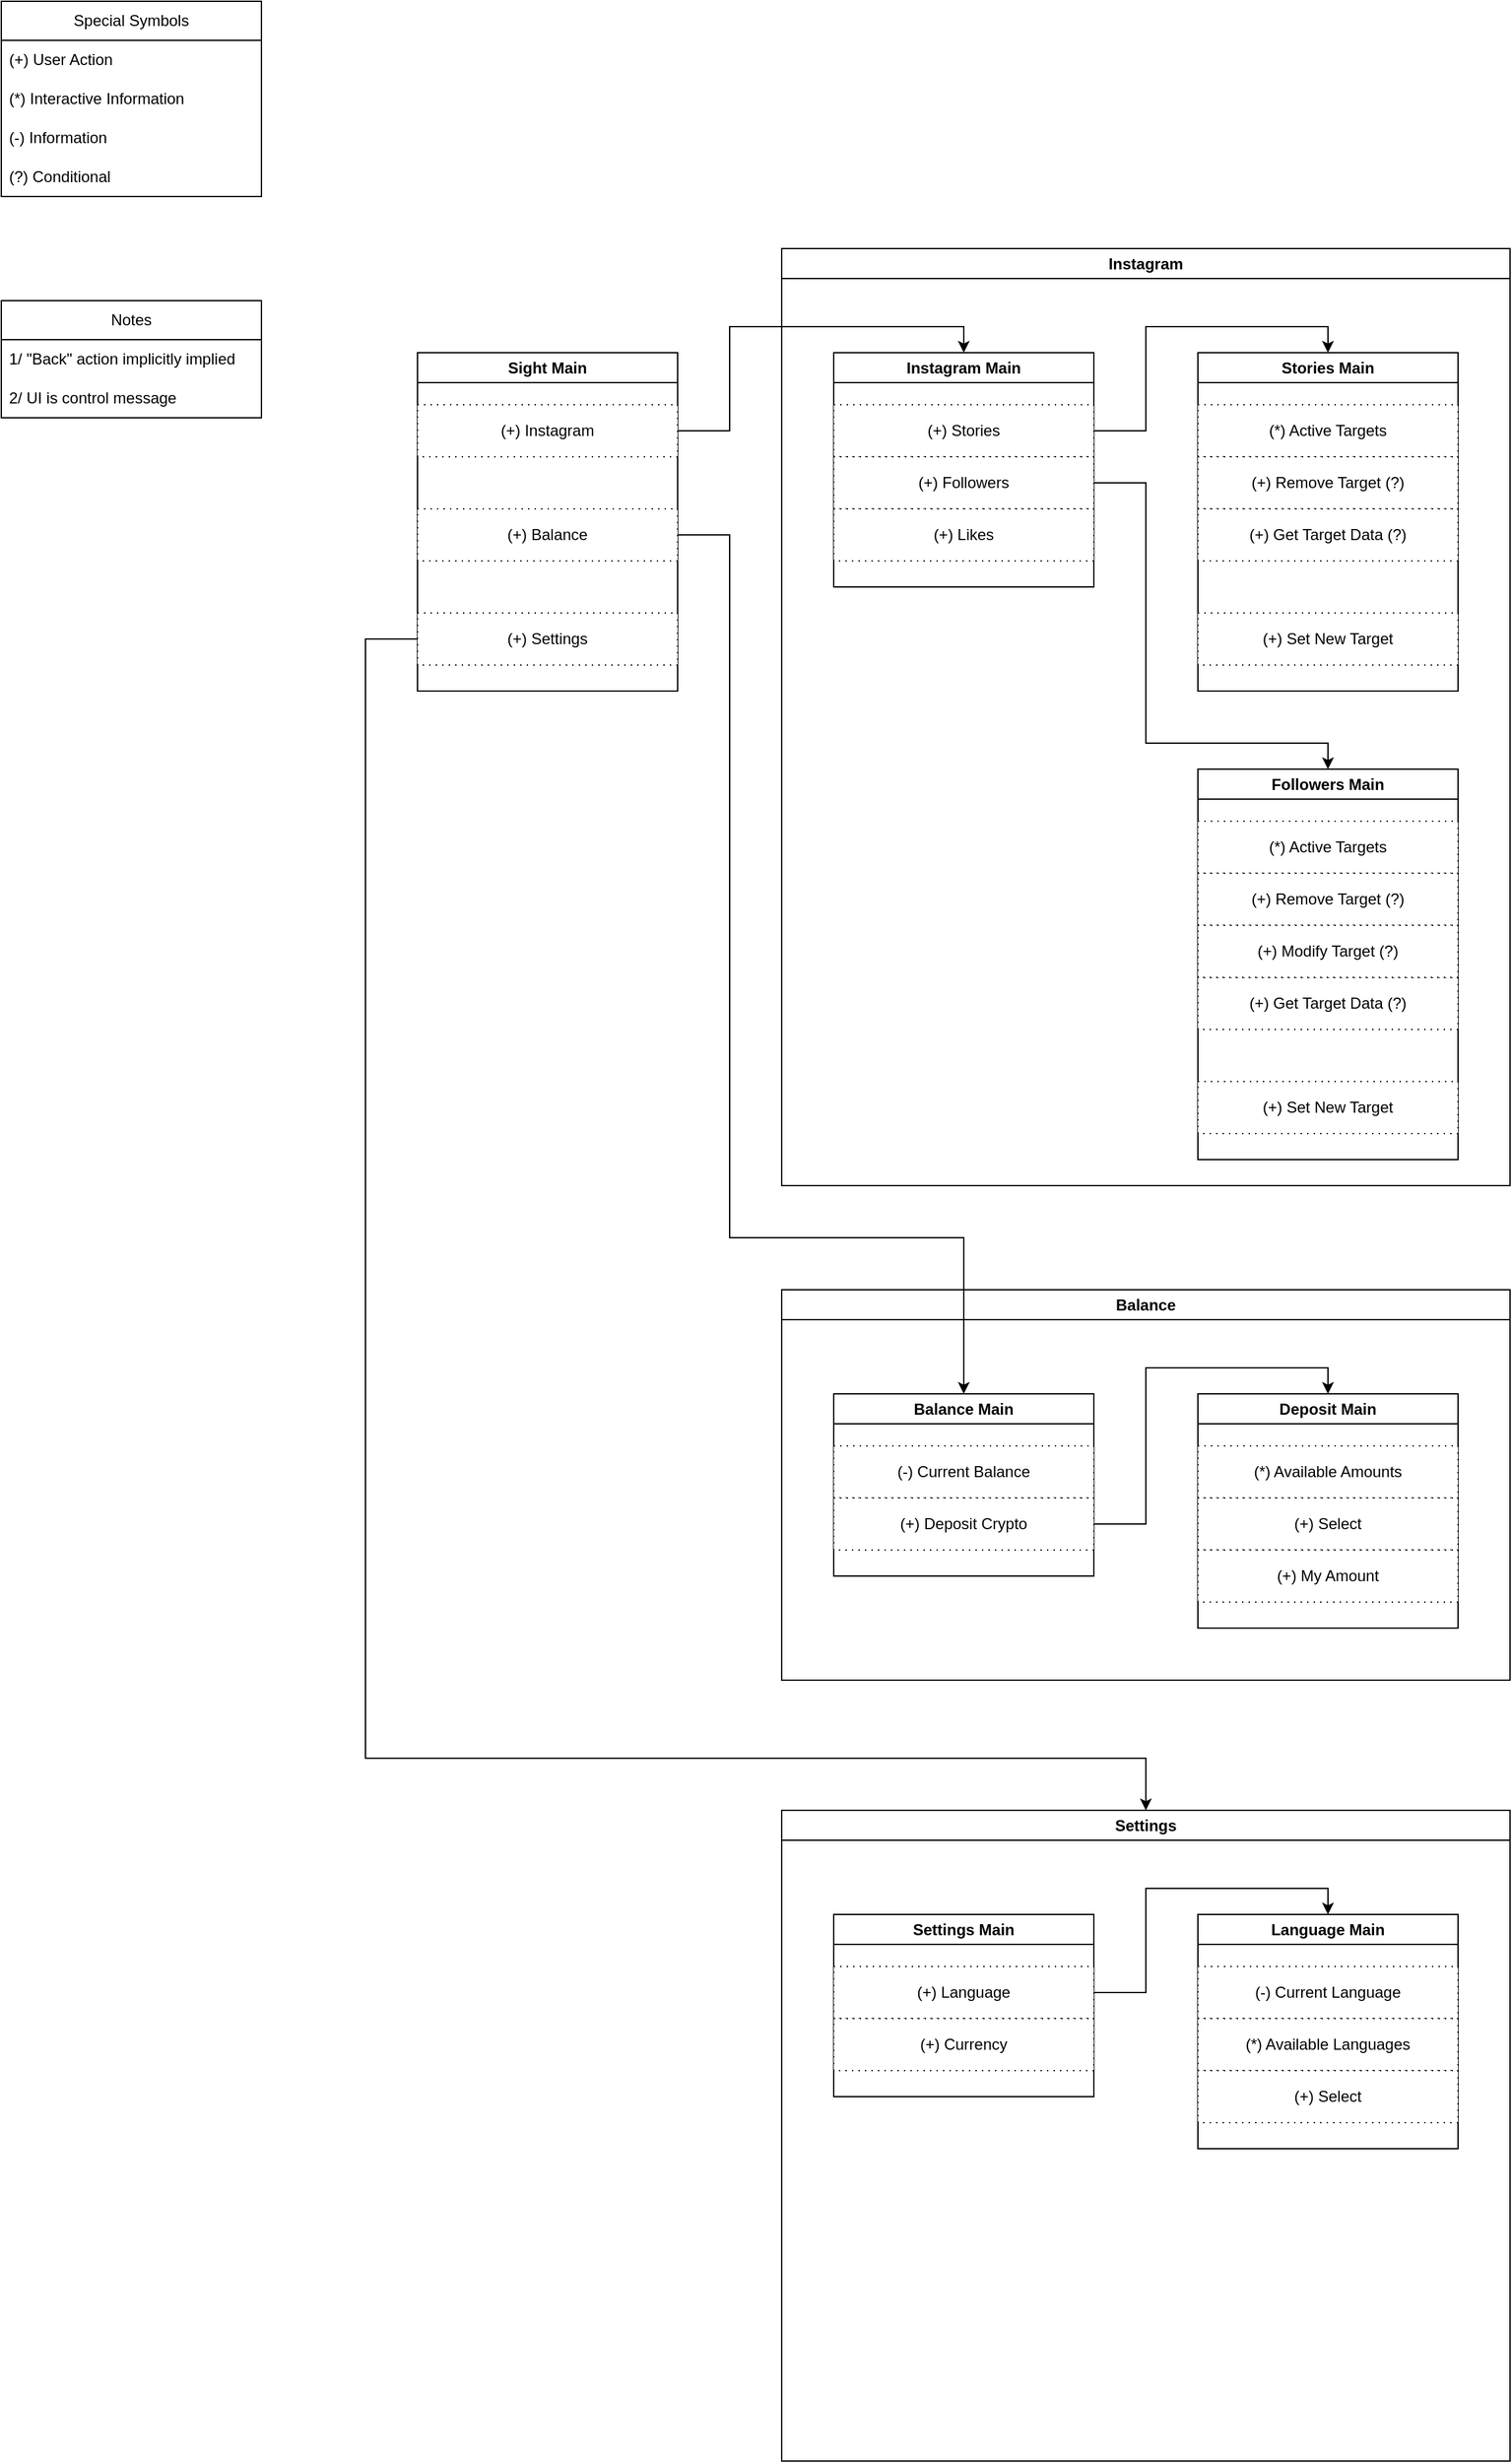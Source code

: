 <mxfile version="21.5.0" type="device">
  <diagram name="Page-1" id="GgluT5hukFRkSTczRPJE">
    <mxGraphModel dx="2284" dy="1889" grid="1" gridSize="10" guides="1" tooltips="1" connect="1" arrows="1" fold="1" page="1" pageScale="1" pageWidth="850" pageHeight="1100" math="0" shadow="0">
      <root>
        <mxCell id="0" />
        <mxCell id="1" parent="0" />
        <mxCell id="gRQpekta20tD_tD0a07y-1" value="Sight Main" style="swimlane;whiteSpace=wrap;html=1;" parent="1" vertex="1">
          <mxGeometry x="80" y="80" width="200" height="260" as="geometry" />
        </mxCell>
        <mxCell id="gRQpekta20tD_tD0a07y-2" value="(+) Instagram" style="rounded=0;whiteSpace=wrap;html=1;dashed=1;strokeColor=default;dashPattern=1 4;" parent="gRQpekta20tD_tD0a07y-1" vertex="1">
          <mxGeometry y="40" width="200" height="40" as="geometry" />
        </mxCell>
        <mxCell id="gRQpekta20tD_tD0a07y-3" value="(+) Balance" style="rounded=0;whiteSpace=wrap;html=1;dashed=1;strokeColor=default;dashPattern=1 4;" parent="gRQpekta20tD_tD0a07y-1" vertex="1">
          <mxGeometry y="120" width="200" height="40" as="geometry" />
        </mxCell>
        <mxCell id="gRQpekta20tD_tD0a07y-4" value="(+) Settings" style="rounded=0;whiteSpace=wrap;html=1;dashed=1;strokeColor=default;dashPattern=1 4;" parent="gRQpekta20tD_tD0a07y-1" vertex="1">
          <mxGeometry y="200" width="200" height="40" as="geometry" />
        </mxCell>
        <mxCell id="gRQpekta20tD_tD0a07y-9" style="edgeStyle=orthogonalEdgeStyle;rounded=0;orthogonalLoop=1;jettySize=auto;html=1;exitX=1;exitY=0.5;exitDx=0;exitDy=0;entryX=0.5;entryY=0;entryDx=0;entryDy=0;" parent="1" source="gRQpekta20tD_tD0a07y-2" target="gRQpekta20tD_tD0a07y-5" edge="1">
          <mxGeometry relative="1" as="geometry">
            <Array as="points">
              <mxPoint x="320" y="140" />
              <mxPoint x="320" y="60" />
              <mxPoint x="500" y="60" />
            </Array>
          </mxGeometry>
        </mxCell>
        <mxCell id="gRQpekta20tD_tD0a07y-14" value="Instagram" style="swimlane;whiteSpace=wrap;html=1;" parent="1" vertex="1">
          <mxGeometry x="360" width="560" height="720" as="geometry">
            <mxRectangle x="360" width="100" height="30" as="alternateBounds" />
          </mxGeometry>
        </mxCell>
        <mxCell id="gRQpekta20tD_tD0a07y-5" value="Instagram Main" style="swimlane;whiteSpace=wrap;html=1;" parent="gRQpekta20tD_tD0a07y-14" vertex="1">
          <mxGeometry x="40" y="80" width="200" height="180" as="geometry" />
        </mxCell>
        <mxCell id="gRQpekta20tD_tD0a07y-6" value="(+) Stories" style="rounded=0;whiteSpace=wrap;html=1;dashed=1;strokeColor=default;dashPattern=1 4;" parent="gRQpekta20tD_tD0a07y-5" vertex="1">
          <mxGeometry y="40" width="200" height="40" as="geometry" />
        </mxCell>
        <mxCell id="gRQpekta20tD_tD0a07y-7" value="(+) Followers" style="rounded=0;whiteSpace=wrap;html=1;dashed=1;strokeColor=default;dashPattern=1 4;" parent="gRQpekta20tD_tD0a07y-5" vertex="1">
          <mxGeometry y="80" width="200" height="40" as="geometry" />
        </mxCell>
        <mxCell id="JHtk19pkmXkDkJ4lEqSM-12" value="(+) Likes" style="rounded=0;whiteSpace=wrap;html=1;dashed=1;strokeColor=default;dashPattern=1 4;" vertex="1" parent="gRQpekta20tD_tD0a07y-5">
          <mxGeometry y="120" width="200" height="40" as="geometry" />
        </mxCell>
        <mxCell id="gRQpekta20tD_tD0a07y-10" value="Stories Main" style="swimlane;whiteSpace=wrap;html=1;" parent="gRQpekta20tD_tD0a07y-14" vertex="1">
          <mxGeometry x="320" y="80" width="200" height="260" as="geometry" />
        </mxCell>
        <mxCell id="gRQpekta20tD_tD0a07y-11" value="(*) Active Targets" style="rounded=0;whiteSpace=wrap;html=1;dashed=1;strokeColor=default;dashPattern=1 4;" parent="gRQpekta20tD_tD0a07y-10" vertex="1">
          <mxGeometry y="40" width="200" height="40" as="geometry" />
        </mxCell>
        <mxCell id="gRQpekta20tD_tD0a07y-12" value="(+) Remove Target (?)" style="rounded=0;whiteSpace=wrap;html=1;dashed=1;strokeColor=default;dashPattern=1 4;" parent="gRQpekta20tD_tD0a07y-10" vertex="1">
          <mxGeometry y="80" width="200" height="40" as="geometry" />
        </mxCell>
        <mxCell id="gRQpekta20tD_tD0a07y-16" value="(+) Get Target Data (?)" style="rounded=0;whiteSpace=wrap;html=1;dashed=1;strokeColor=default;dashPattern=1 4;" parent="gRQpekta20tD_tD0a07y-10" vertex="1">
          <mxGeometry y="120" width="200" height="40" as="geometry" />
        </mxCell>
        <mxCell id="gRQpekta20tD_tD0a07y-21" value="(+) Set New Target" style="rounded=0;whiteSpace=wrap;html=1;dashed=1;strokeColor=default;dashPattern=1 4;" parent="gRQpekta20tD_tD0a07y-10" vertex="1">
          <mxGeometry y="200" width="200" height="40" as="geometry" />
        </mxCell>
        <mxCell id="gRQpekta20tD_tD0a07y-26" style="edgeStyle=orthogonalEdgeStyle;rounded=0;orthogonalLoop=1;jettySize=auto;html=1;exitX=1;exitY=0.5;exitDx=0;exitDy=0;entryX=0.5;entryY=0;entryDx=0;entryDy=0;" parent="gRQpekta20tD_tD0a07y-14" source="gRQpekta20tD_tD0a07y-6" target="gRQpekta20tD_tD0a07y-10" edge="1">
          <mxGeometry relative="1" as="geometry" />
        </mxCell>
        <mxCell id="gRQpekta20tD_tD0a07y-27" value="Followers Main" style="swimlane;whiteSpace=wrap;html=1;" parent="gRQpekta20tD_tD0a07y-14" vertex="1">
          <mxGeometry x="320" y="400" width="200" height="300" as="geometry" />
        </mxCell>
        <mxCell id="gRQpekta20tD_tD0a07y-28" value="(*) Active Targets" style="rounded=0;whiteSpace=wrap;html=1;dashed=1;strokeColor=default;dashPattern=1 4;" parent="gRQpekta20tD_tD0a07y-27" vertex="1">
          <mxGeometry y="40" width="200" height="40" as="geometry" />
        </mxCell>
        <mxCell id="gRQpekta20tD_tD0a07y-29" value="(+) Remove Target (?)" style="rounded=0;whiteSpace=wrap;html=1;dashed=1;strokeColor=default;dashPattern=1 4;" parent="gRQpekta20tD_tD0a07y-27" vertex="1">
          <mxGeometry y="80" width="200" height="40" as="geometry" />
        </mxCell>
        <mxCell id="gRQpekta20tD_tD0a07y-30" value="(+) Get Target Data (?)" style="rounded=0;whiteSpace=wrap;html=1;dashed=1;strokeColor=default;dashPattern=1 4;" parent="gRQpekta20tD_tD0a07y-27" vertex="1">
          <mxGeometry y="160" width="200" height="40" as="geometry" />
        </mxCell>
        <mxCell id="gRQpekta20tD_tD0a07y-31" value="(+) Set New Target" style="rounded=0;whiteSpace=wrap;html=1;dashed=1;strokeColor=default;dashPattern=1 4;" parent="gRQpekta20tD_tD0a07y-27" vertex="1">
          <mxGeometry y="240" width="200" height="40" as="geometry" />
        </mxCell>
        <mxCell id="gRQpekta20tD_tD0a07y-32" value="(+) Modify Target (?)" style="rounded=0;whiteSpace=wrap;html=1;dashed=1;strokeColor=default;dashPattern=1 4;" parent="gRQpekta20tD_tD0a07y-27" vertex="1">
          <mxGeometry y="120" width="200" height="40" as="geometry" />
        </mxCell>
        <mxCell id="gRQpekta20tD_tD0a07y-33" style="edgeStyle=orthogonalEdgeStyle;rounded=0;orthogonalLoop=1;jettySize=auto;html=1;exitX=1;exitY=0.5;exitDx=0;exitDy=0;entryX=0.5;entryY=0;entryDx=0;entryDy=0;" parent="gRQpekta20tD_tD0a07y-14" source="gRQpekta20tD_tD0a07y-7" target="gRQpekta20tD_tD0a07y-27" edge="1">
          <mxGeometry relative="1" as="geometry">
            <Array as="points">
              <mxPoint x="280" y="180" />
              <mxPoint x="280" y="380" />
              <mxPoint x="420" y="380" />
            </Array>
          </mxGeometry>
        </mxCell>
        <mxCell id="gRQpekta20tD_tD0a07y-22" value="Special Symbols" style="swimlane;fontStyle=0;childLayout=stackLayout;horizontal=1;startSize=30;horizontalStack=0;resizeParent=1;resizeParentMax=0;resizeLast=0;collapsible=1;marginBottom=0;whiteSpace=wrap;html=1;" parent="1" vertex="1">
          <mxGeometry x="-240" y="-190" width="200" height="150" as="geometry" />
        </mxCell>
        <mxCell id="gRQpekta20tD_tD0a07y-23" value="(+) User Action" style="text;strokeColor=none;fillColor=none;align=left;verticalAlign=middle;spacingLeft=4;spacingRight=4;overflow=hidden;points=[[0,0.5],[1,0.5]];portConstraint=eastwest;rotatable=0;whiteSpace=wrap;html=1;" parent="gRQpekta20tD_tD0a07y-22" vertex="1">
          <mxGeometry y="30" width="200" height="30" as="geometry" />
        </mxCell>
        <mxCell id="gRQpekta20tD_tD0a07y-24" value="(*) Interactive Information" style="text;strokeColor=none;fillColor=none;align=left;verticalAlign=middle;spacingLeft=4;spacingRight=4;overflow=hidden;points=[[0,0.5],[1,0.5]];portConstraint=eastwest;rotatable=0;whiteSpace=wrap;html=1;" parent="gRQpekta20tD_tD0a07y-22" vertex="1">
          <mxGeometry y="60" width="200" height="30" as="geometry" />
        </mxCell>
        <mxCell id="gRQpekta20tD_tD0a07y-36" value="(-) Information" style="text;strokeColor=none;fillColor=none;align=left;verticalAlign=middle;spacingLeft=4;spacingRight=4;overflow=hidden;points=[[0,0.5],[1,0.5]];portConstraint=eastwest;rotatable=0;whiteSpace=wrap;html=1;" parent="gRQpekta20tD_tD0a07y-22" vertex="1">
          <mxGeometry y="90" width="200" height="30" as="geometry" />
        </mxCell>
        <mxCell id="gRQpekta20tD_tD0a07y-43" value="(?) Conditional" style="text;strokeColor=none;fillColor=none;align=left;verticalAlign=middle;spacingLeft=4;spacingRight=4;overflow=hidden;points=[[0,0.5],[1,0.5]];portConstraint=eastwest;rotatable=0;whiteSpace=wrap;html=1;" parent="gRQpekta20tD_tD0a07y-22" vertex="1">
          <mxGeometry y="120" width="200" height="30" as="geometry" />
        </mxCell>
        <mxCell id="gRQpekta20tD_tD0a07y-34" value="Balance" style="swimlane;whiteSpace=wrap;html=1;startSize=23;" parent="1" vertex="1">
          <mxGeometry x="360" y="800" width="560" height="300" as="geometry">
            <mxRectangle x="360" y="800" width="110" height="30" as="alternateBounds" />
          </mxGeometry>
        </mxCell>
        <mxCell id="gRQpekta20tD_tD0a07y-37" value="Balance Main" style="swimlane;whiteSpace=wrap;html=1;" parent="gRQpekta20tD_tD0a07y-34" vertex="1">
          <mxGeometry x="40" y="80" width="200" height="140" as="geometry" />
        </mxCell>
        <mxCell id="gRQpekta20tD_tD0a07y-38" value="(-) Current Balance" style="rounded=0;whiteSpace=wrap;html=1;dashed=1;strokeColor=default;dashPattern=1 4;" parent="gRQpekta20tD_tD0a07y-37" vertex="1">
          <mxGeometry y="40" width="200" height="40" as="geometry" />
        </mxCell>
        <mxCell id="gRQpekta20tD_tD0a07y-39" value="(+) Deposit Crypto" style="rounded=0;whiteSpace=wrap;html=1;dashed=1;strokeColor=default;dashPattern=1 4;" parent="gRQpekta20tD_tD0a07y-37" vertex="1">
          <mxGeometry y="80" width="200" height="40" as="geometry" />
        </mxCell>
        <mxCell id="gRQpekta20tD_tD0a07y-44" value="Deposit Main" style="swimlane;whiteSpace=wrap;html=1;" parent="gRQpekta20tD_tD0a07y-34" vertex="1">
          <mxGeometry x="320" y="80" width="200" height="180" as="geometry" />
        </mxCell>
        <mxCell id="gRQpekta20tD_tD0a07y-45" value="(*) Available Amounts" style="rounded=0;whiteSpace=wrap;html=1;dashed=1;strokeColor=default;dashPattern=1 4;" parent="gRQpekta20tD_tD0a07y-44" vertex="1">
          <mxGeometry y="40" width="200" height="40" as="geometry" />
        </mxCell>
        <mxCell id="gRQpekta20tD_tD0a07y-46" value="(+) Select" style="rounded=0;whiteSpace=wrap;html=1;dashed=1;strokeColor=default;dashPattern=1 4;" parent="gRQpekta20tD_tD0a07y-44" vertex="1">
          <mxGeometry y="80" width="200" height="40" as="geometry" />
        </mxCell>
        <mxCell id="gRQpekta20tD_tD0a07y-47" value="(+) My Amount" style="rounded=0;whiteSpace=wrap;html=1;dashed=1;strokeColor=default;dashPattern=1 4;" parent="gRQpekta20tD_tD0a07y-44" vertex="1">
          <mxGeometry y="120" width="200" height="40" as="geometry" />
        </mxCell>
        <mxCell id="gRQpekta20tD_tD0a07y-48" style="edgeStyle=orthogonalEdgeStyle;rounded=0;orthogonalLoop=1;jettySize=auto;html=1;exitX=1;exitY=0.5;exitDx=0;exitDy=0;entryX=0.5;entryY=0;entryDx=0;entryDy=0;" parent="gRQpekta20tD_tD0a07y-34" source="gRQpekta20tD_tD0a07y-39" target="gRQpekta20tD_tD0a07y-44" edge="1">
          <mxGeometry relative="1" as="geometry" />
        </mxCell>
        <mxCell id="gRQpekta20tD_tD0a07y-49" style="edgeStyle=orthogonalEdgeStyle;rounded=0;orthogonalLoop=1;jettySize=auto;html=1;exitX=1;exitY=0.5;exitDx=0;exitDy=0;entryX=0.5;entryY=0;entryDx=0;entryDy=0;" parent="1" source="gRQpekta20tD_tD0a07y-3" target="gRQpekta20tD_tD0a07y-37" edge="1">
          <mxGeometry relative="1" as="geometry">
            <Array as="points">
              <mxPoint x="320" y="220" />
              <mxPoint x="320" y="760" />
              <mxPoint x="500" y="760" />
            </Array>
          </mxGeometry>
        </mxCell>
        <mxCell id="gRQpekta20tD_tD0a07y-51" value="Notes" style="swimlane;fontStyle=0;childLayout=stackLayout;horizontal=1;startSize=30;horizontalStack=0;resizeParent=1;resizeParentMax=0;resizeLast=0;collapsible=1;marginBottom=0;whiteSpace=wrap;html=1;" parent="1" vertex="1">
          <mxGeometry x="-240" y="40" width="200" height="90" as="geometry" />
        </mxCell>
        <mxCell id="gRQpekta20tD_tD0a07y-52" value="1/ &quot;Back&quot; action&amp;nbsp;implicitly implied" style="text;strokeColor=none;fillColor=none;align=left;verticalAlign=middle;spacingLeft=4;spacingRight=4;overflow=hidden;points=[[0,0.5],[1,0.5]];portConstraint=eastwest;rotatable=0;whiteSpace=wrap;html=1;" parent="gRQpekta20tD_tD0a07y-51" vertex="1">
          <mxGeometry y="30" width="200" height="30" as="geometry" />
        </mxCell>
        <mxCell id="gRQpekta20tD_tD0a07y-56" value="2/ UI is control message" style="text;strokeColor=none;fillColor=none;align=left;verticalAlign=middle;spacingLeft=4;spacingRight=4;overflow=hidden;points=[[0,0.5],[1,0.5]];portConstraint=eastwest;rotatable=0;whiteSpace=wrap;html=1;" parent="gRQpekta20tD_tD0a07y-51" vertex="1">
          <mxGeometry y="60" width="200" height="30" as="geometry" />
        </mxCell>
        <mxCell id="JHtk19pkmXkDkJ4lEqSM-1" value="Settings" style="swimlane;whiteSpace=wrap;html=1;startSize=23;" vertex="1" parent="1">
          <mxGeometry x="360" y="1200" width="560" height="500" as="geometry">
            <mxRectangle x="360" y="800" width="110" height="30" as="alternateBounds" />
          </mxGeometry>
        </mxCell>
        <mxCell id="JHtk19pkmXkDkJ4lEqSM-2" value="Settings Main" style="swimlane;whiteSpace=wrap;html=1;" vertex="1" parent="JHtk19pkmXkDkJ4lEqSM-1">
          <mxGeometry x="40" y="80" width="200" height="140" as="geometry" />
        </mxCell>
        <mxCell id="JHtk19pkmXkDkJ4lEqSM-3" value="(+) Language" style="rounded=0;whiteSpace=wrap;html=1;dashed=1;strokeColor=default;dashPattern=1 4;" vertex="1" parent="JHtk19pkmXkDkJ4lEqSM-2">
          <mxGeometry y="40" width="200" height="40" as="geometry" />
        </mxCell>
        <mxCell id="JHtk19pkmXkDkJ4lEqSM-4" value="(+) Currency" style="rounded=0;whiteSpace=wrap;html=1;dashed=1;strokeColor=default;dashPattern=1 4;" vertex="1" parent="JHtk19pkmXkDkJ4lEqSM-2">
          <mxGeometry y="80" width="200" height="40" as="geometry" />
        </mxCell>
        <mxCell id="JHtk19pkmXkDkJ4lEqSM-5" value="Language Main" style="swimlane;whiteSpace=wrap;html=1;" vertex="1" parent="JHtk19pkmXkDkJ4lEqSM-1">
          <mxGeometry x="320" y="80" width="200" height="180" as="geometry" />
        </mxCell>
        <mxCell id="JHtk19pkmXkDkJ4lEqSM-6" value="(-) Current Language" style="rounded=0;whiteSpace=wrap;html=1;dashed=1;strokeColor=default;dashPattern=1 4;" vertex="1" parent="JHtk19pkmXkDkJ4lEqSM-5">
          <mxGeometry y="40" width="200" height="40" as="geometry" />
        </mxCell>
        <mxCell id="JHtk19pkmXkDkJ4lEqSM-7" value="(*) Available Languages" style="rounded=0;whiteSpace=wrap;html=1;dashed=1;strokeColor=default;dashPattern=1 4;" vertex="1" parent="JHtk19pkmXkDkJ4lEqSM-5">
          <mxGeometry y="80" width="200" height="40" as="geometry" />
        </mxCell>
        <mxCell id="JHtk19pkmXkDkJ4lEqSM-11" value="(+) Select" style="rounded=0;whiteSpace=wrap;html=1;dashed=1;strokeColor=default;dashPattern=1 4;" vertex="1" parent="JHtk19pkmXkDkJ4lEqSM-5">
          <mxGeometry y="120" width="200" height="40" as="geometry" />
        </mxCell>
        <mxCell id="JHtk19pkmXkDkJ4lEqSM-9" style="edgeStyle=orthogonalEdgeStyle;rounded=0;orthogonalLoop=1;jettySize=auto;html=1;exitX=1;exitY=0.5;exitDx=0;exitDy=0;entryX=0.5;entryY=0;entryDx=0;entryDy=0;" edge="1" parent="JHtk19pkmXkDkJ4lEqSM-1" source="JHtk19pkmXkDkJ4lEqSM-3" target="JHtk19pkmXkDkJ4lEqSM-5">
          <mxGeometry relative="1" as="geometry" />
        </mxCell>
        <mxCell id="JHtk19pkmXkDkJ4lEqSM-13" style="edgeStyle=orthogonalEdgeStyle;rounded=0;orthogonalLoop=1;jettySize=auto;html=1;exitX=0;exitY=0.5;exitDx=0;exitDy=0;entryX=0.5;entryY=0;entryDx=0;entryDy=0;" edge="1" parent="1" source="gRQpekta20tD_tD0a07y-4" target="JHtk19pkmXkDkJ4lEqSM-1">
          <mxGeometry relative="1" as="geometry">
            <mxPoint x="220" y="900" as="targetPoint" />
            <Array as="points">
              <mxPoint x="40" y="300" />
              <mxPoint x="40" y="1160" />
              <mxPoint x="640" y="1160" />
            </Array>
          </mxGeometry>
        </mxCell>
      </root>
    </mxGraphModel>
  </diagram>
</mxfile>
